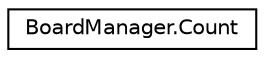 digraph "Graphical Class Hierarchy"
{
  edge [fontname="Helvetica",fontsize="10",labelfontname="Helvetica",labelfontsize="10"];
  node [fontname="Helvetica",fontsize="10",shape=record];
  rankdir="LR";
  Node1 [label="BoardManager.Count",height=0.2,width=0.4,color="black", fillcolor="white", style="filled",URL="$class_board_manager_1_1_count.html"];
}
